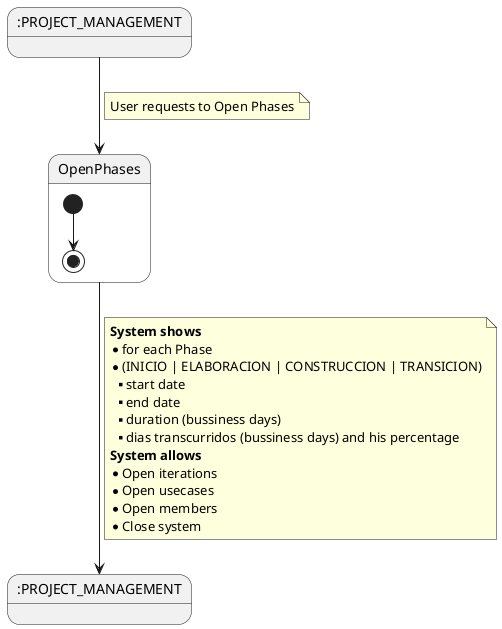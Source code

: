 @startuml

state PROJECT_MANAGEMENTSTART as ":PROJECT_MANAGEMENT"
state PROJECT_MANAGEMENTEND as ":PROJECT_MANAGEMENT"


PROJECT_MANAGEMENTSTART --> OpenPhases
note on link
    User requests to Open Phases
end note

state OpenPhases{
    [*] --> [*]

}

OpenPhases --> PROJECT_MANAGEMENTEND
    note on link
        <b>System shows</b>
        * for each Phase
        * (INICIO | ELABORACION | CONSTRUCCION | TRANSICION)
        ** start date
        ** end date
        ** duration (bussiness days)
        ** dias transcurridos (bussiness days) and his percentage
        <b>System allows</b>
        * Open iterations
        * Open usecases
        * Open members
        * Close system
    end note

@enduml
